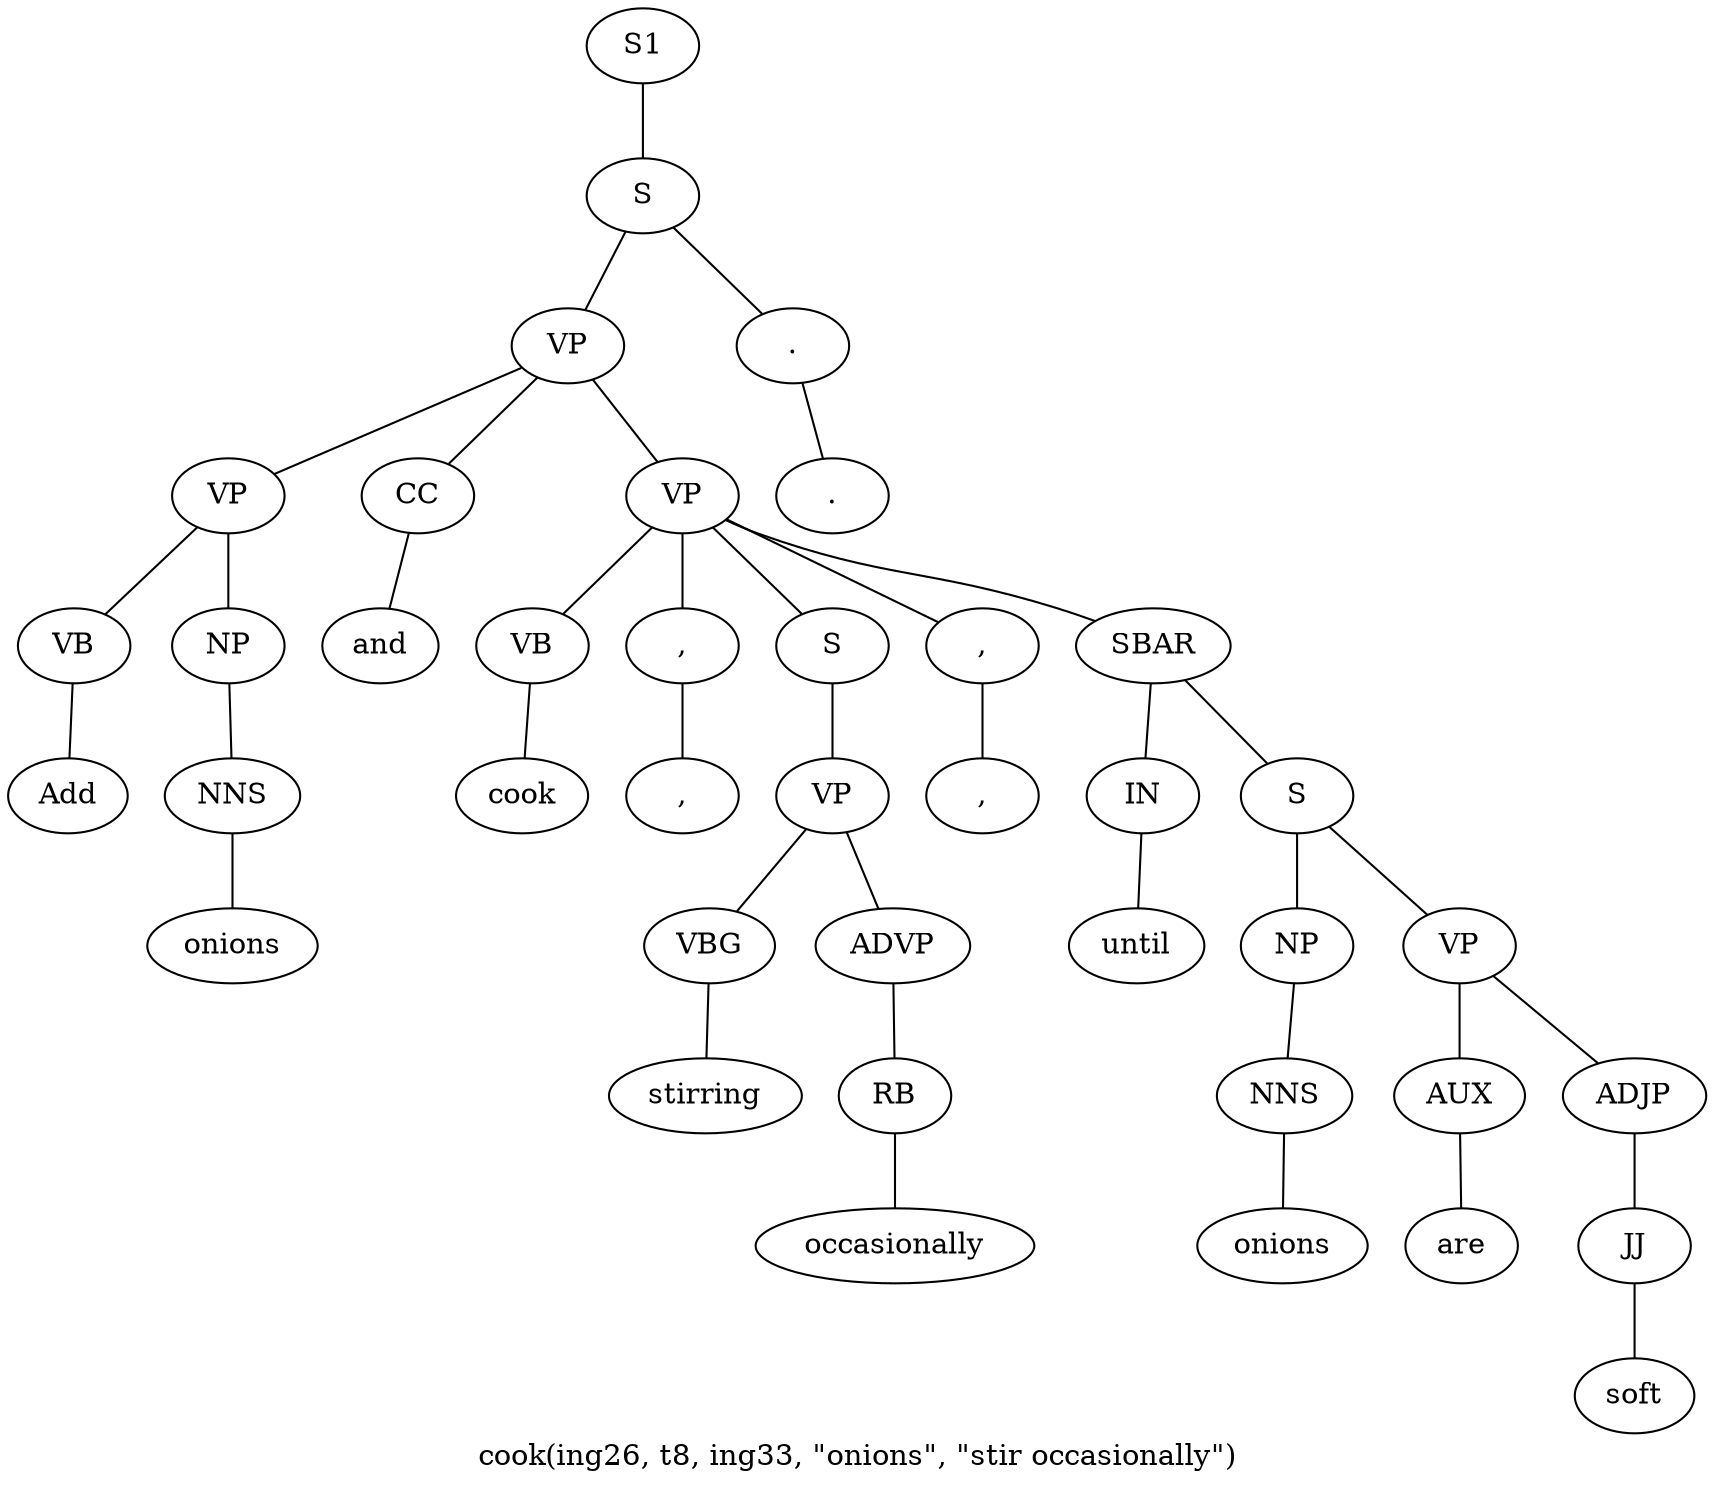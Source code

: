 graph SyntaxGraph {
	label = "cook(ing26, t8, ing33, \"onions\", \"stir occasionally\")";
	Node0 [label="S1"];
	Node1 [label="S"];
	Node2 [label="VP"];
	Node3 [label="VP"];
	Node4 [label="VB"];
	Node5 [label="Add"];
	Node6 [label="NP"];
	Node7 [label="NNS"];
	Node8 [label="onions"];
	Node9 [label="CC"];
	Node10 [label="and"];
	Node11 [label="VP"];
	Node12 [label="VB"];
	Node13 [label="cook"];
	Node14 [label=","];
	Node15 [label=","];
	Node16 [label="S"];
	Node17 [label="VP"];
	Node18 [label="VBG"];
	Node19 [label="stirring"];
	Node20 [label="ADVP"];
	Node21 [label="RB"];
	Node22 [label="occasionally"];
	Node23 [label=","];
	Node24 [label=","];
	Node25 [label="SBAR"];
	Node26 [label="IN"];
	Node27 [label="until"];
	Node28 [label="S"];
	Node29 [label="NP"];
	Node30 [label="NNS"];
	Node31 [label="onions"];
	Node32 [label="VP"];
	Node33 [label="AUX"];
	Node34 [label="are"];
	Node35 [label="ADJP"];
	Node36 [label="JJ"];
	Node37 [label="soft"];
	Node38 [label="."];
	Node39 [label="."];

	Node0 -- Node1;
	Node1 -- Node2;
	Node1 -- Node38;
	Node2 -- Node3;
	Node2 -- Node9;
	Node2 -- Node11;
	Node3 -- Node4;
	Node3 -- Node6;
	Node4 -- Node5;
	Node6 -- Node7;
	Node7 -- Node8;
	Node9 -- Node10;
	Node11 -- Node12;
	Node11 -- Node14;
	Node11 -- Node16;
	Node11 -- Node23;
	Node11 -- Node25;
	Node12 -- Node13;
	Node14 -- Node15;
	Node16 -- Node17;
	Node17 -- Node18;
	Node17 -- Node20;
	Node18 -- Node19;
	Node20 -- Node21;
	Node21 -- Node22;
	Node23 -- Node24;
	Node25 -- Node26;
	Node25 -- Node28;
	Node26 -- Node27;
	Node28 -- Node29;
	Node28 -- Node32;
	Node29 -- Node30;
	Node30 -- Node31;
	Node32 -- Node33;
	Node32 -- Node35;
	Node33 -- Node34;
	Node35 -- Node36;
	Node36 -- Node37;
	Node38 -- Node39;
}